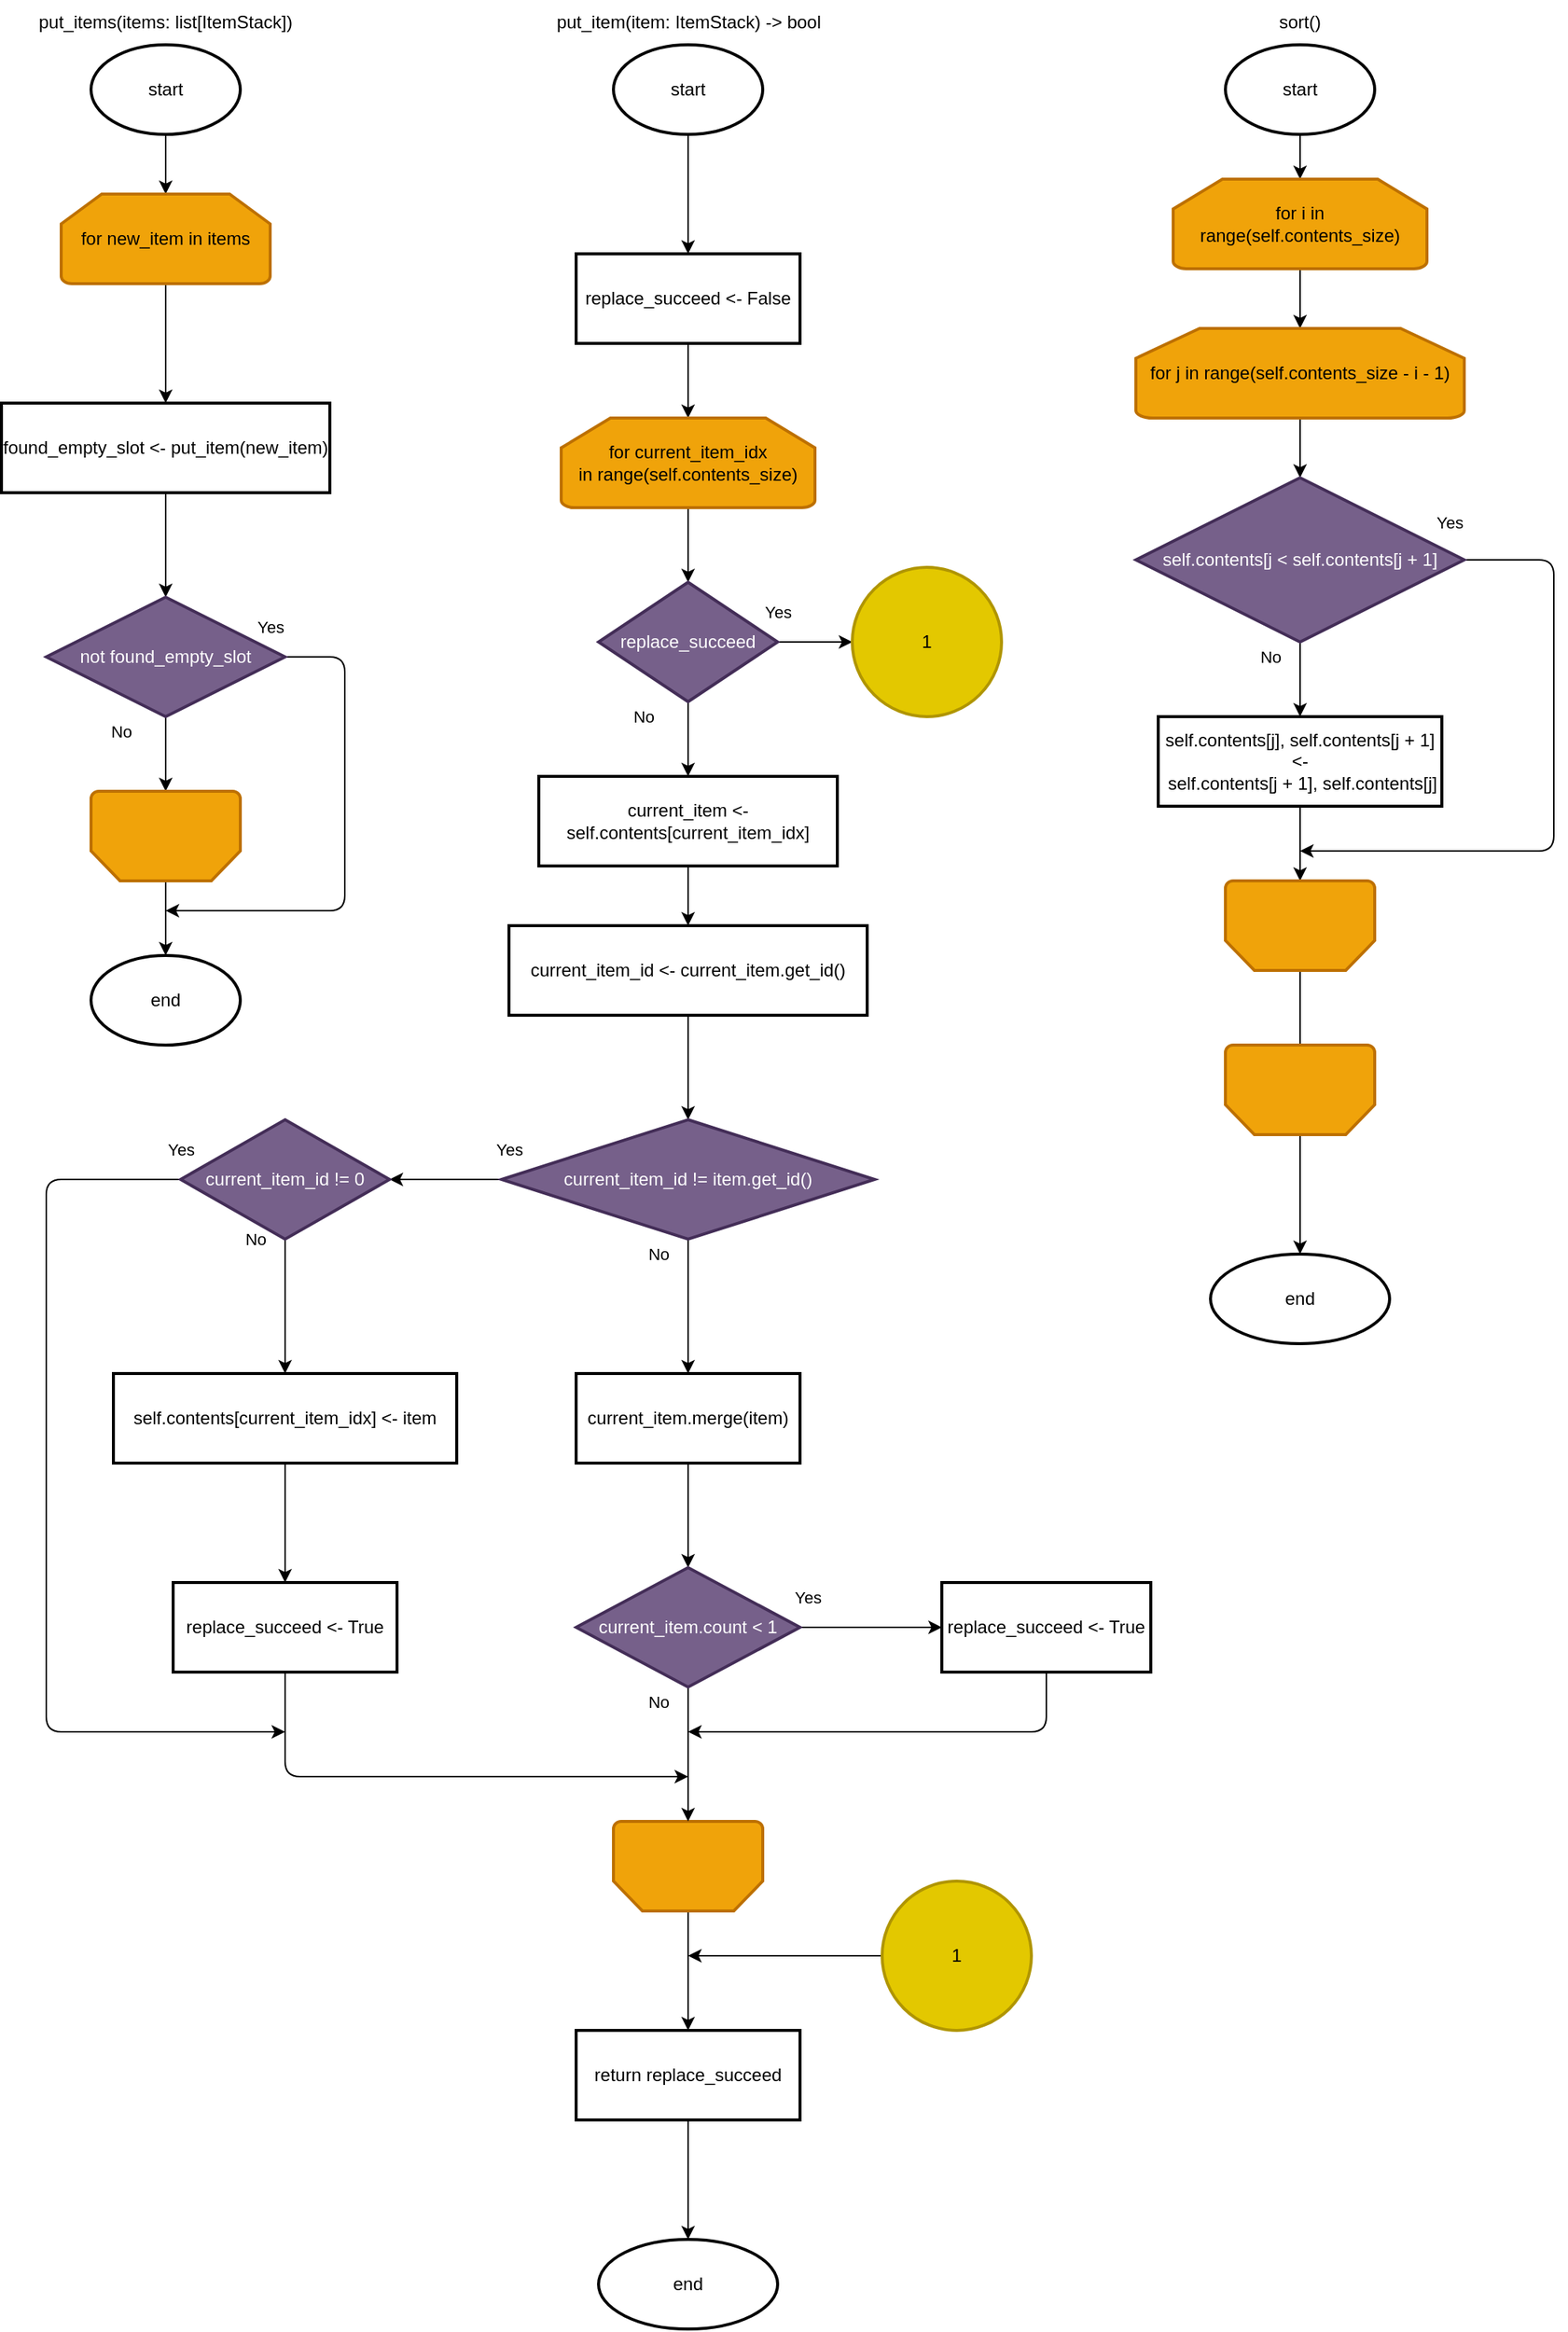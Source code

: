 <mxfile>
    <diagram id="w0V7NFNBufqjU6J19wqj" name="Page-1">
        <mxGraphModel dx="1118" dy="526" grid="1" gridSize="10" guides="1" tooltips="1" connect="1" arrows="1" fold="1" page="1" pageScale="1" pageWidth="850" pageHeight="1100" math="0" shadow="0">
            <root>
                <mxCell id="0"/>
                <mxCell id="1" parent="0"/>
                <mxCell id="75" style="edgeStyle=none;html=1;entryX=0.5;entryY=0;entryDx=0;entryDy=0;entryPerimeter=0;" parent="1" source="2" target="74" edge="1">
                    <mxGeometry relative="1" as="geometry"/>
                </mxCell>
                <mxCell id="2" value="start" style="strokeWidth=2;html=1;shape=mxgraph.flowchart.start_1;whiteSpace=wrap;" parent="1" vertex="1">
                    <mxGeometry x="80" y="80" width="100" height="60" as="geometry"/>
                </mxCell>
                <mxCell id="3" value="put_items(items: list[ItemStack])" style="text;html=1;strokeColor=none;fillColor=none;align=center;verticalAlign=middle;whiteSpace=wrap;rounded=0;" parent="1" vertex="1">
                    <mxGeometry x="35" y="50" width="190" height="30" as="geometry"/>
                </mxCell>
                <mxCell id="4" value="sort()" style="text;html=1;strokeColor=none;fillColor=none;align=center;verticalAlign=middle;whiteSpace=wrap;rounded=0;" parent="1" vertex="1">
                    <mxGeometry x="860" y="50" width="60" height="30" as="geometry"/>
                </mxCell>
                <mxCell id="9" style="edgeStyle=none;html=1;entryX=0.5;entryY=0;entryDx=0;entryDy=0;entryPerimeter=0;" parent="1" source="5" target="6" edge="1">
                    <mxGeometry relative="1" as="geometry"/>
                </mxCell>
                <mxCell id="5" value="start" style="strokeWidth=2;html=1;shape=mxgraph.flowchart.start_1;whiteSpace=wrap;" parent="1" vertex="1">
                    <mxGeometry x="840" y="80" width="100" height="60" as="geometry"/>
                </mxCell>
                <mxCell id="11" style="edgeStyle=none;html=1;entryX=0.5;entryY=0;entryDx=0;entryDy=0;entryPerimeter=0;" parent="1" source="6" target="10" edge="1">
                    <mxGeometry relative="1" as="geometry"/>
                </mxCell>
                <mxCell id="6" value="for i in range(self.contents_size)" style="strokeWidth=2;html=1;shape=mxgraph.flowchart.loop_limit;whiteSpace=wrap;fillColor=#f0a30a;fontColor=#000000;strokeColor=#BD7000;" parent="1" vertex="1">
                    <mxGeometry x="805" y="170" width="170" height="60" as="geometry"/>
                </mxCell>
                <mxCell id="13" value="" style="edgeStyle=none;html=1;" parent="1" source="10" target="12" edge="1">
                    <mxGeometry relative="1" as="geometry"/>
                </mxCell>
                <mxCell id="10" value="for j in range(self.contents_size - i - 1)" style="strokeWidth=2;html=1;shape=mxgraph.flowchart.loop_limit;whiteSpace=wrap;fillColor=#f0a30a;fontColor=#000000;strokeColor=#BD7000;" parent="1" vertex="1">
                    <mxGeometry x="780" y="270" width="220" height="60" as="geometry"/>
                </mxCell>
                <mxCell id="15" value="No" style="edgeStyle=none;html=1;" parent="1" source="12" target="14" edge="1">
                    <mxGeometry x="-0.6" y="-20" relative="1" as="geometry">
                        <mxPoint as="offset"/>
                    </mxGeometry>
                </mxCell>
                <mxCell id="20" value="Yes" style="edgeStyle=orthogonalEdgeStyle;html=1;" parent="1" source="12" edge="1">
                    <mxGeometry x="-1" y="27" relative="1" as="geometry">
                        <mxPoint x="890" y="620" as="targetPoint"/>
                        <Array as="points">
                            <mxPoint x="1060" y="425"/>
                        </Array>
                        <mxPoint x="-10" y="2" as="offset"/>
                    </mxGeometry>
                </mxCell>
                <mxCell id="12" value="self.contents[j &amp;lt; self.contents[j + 1]" style="rhombus;whiteSpace=wrap;html=1;strokeWidth=2;fillColor=#76608a;fontColor=#ffffff;strokeColor=#432D57;" parent="1" vertex="1">
                    <mxGeometry x="780" y="370" width="220" height="110" as="geometry"/>
                </mxCell>
                <mxCell id="17" style="edgeStyle=none;html=1;entryX=0.5;entryY=1;entryDx=0;entryDy=0;entryPerimeter=0;" parent="1" source="14" target="16" edge="1">
                    <mxGeometry relative="1" as="geometry"/>
                </mxCell>
                <mxCell id="14" value="self.contents[j], self.contents[j + 1] &amp;lt;-&lt;br&gt;&amp;nbsp;self.contents[j + 1], self.contents[j]" style="whiteSpace=wrap;html=1;strokeWidth=2;" parent="1" vertex="1">
                    <mxGeometry x="795" y="530" width="190" height="60" as="geometry"/>
                </mxCell>
                <mxCell id="19" style="edgeStyle=none;html=1;entryX=0.5;entryY=0;entryDx=0;entryDy=0;entryPerimeter=0;" parent="1" source="16" target="18" edge="1">
                    <mxGeometry relative="1" as="geometry"/>
                </mxCell>
                <mxCell id="16" value="" style="strokeWidth=2;html=1;shape=mxgraph.flowchart.loop_limit;whiteSpace=wrap;rotation=-180;fillColor=#f0a30a;fontColor=#000000;strokeColor=#BD7000;" parent="1" vertex="1">
                    <mxGeometry x="840" y="640" width="100" height="60" as="geometry"/>
                </mxCell>
                <mxCell id="22" value="" style="edgeStyle=orthogonalEdgeStyle;html=1;" parent="1" source="18" target="21" edge="1">
                    <mxGeometry relative="1" as="geometry"/>
                </mxCell>
                <mxCell id="18" value="" style="strokeWidth=2;html=1;shape=mxgraph.flowchart.loop_limit;whiteSpace=wrap;rotation=-180;fillColor=#f0a30a;fontColor=#000000;strokeColor=#BD7000;" parent="1" vertex="1">
                    <mxGeometry x="840" y="750" width="100" height="60" as="geometry"/>
                </mxCell>
                <mxCell id="21" value="end" style="ellipse;whiteSpace=wrap;html=1;strokeWidth=2;" parent="1" vertex="1">
                    <mxGeometry x="830" y="890" width="120" height="60" as="geometry"/>
                </mxCell>
                <mxCell id="57" value="" style="edgeStyle=none;html=1;" parent="1" source="54" target="56" edge="1">
                    <mxGeometry relative="1" as="geometry"/>
                </mxCell>
                <mxCell id="54" value="start" style="strokeWidth=2;html=1;shape=mxgraph.flowchart.start_1;whiteSpace=wrap;" parent="1" vertex="1">
                    <mxGeometry x="430" y="80" width="100" height="60" as="geometry"/>
                </mxCell>
                <mxCell id="55" value="put_item(item: ItemStack) -&amp;gt; bool" style="text;html=1;strokeColor=none;fillColor=none;align=center;verticalAlign=middle;whiteSpace=wrap;rounded=0;" parent="1" vertex="1">
                    <mxGeometry x="387.5" y="50" width="185" height="30" as="geometry"/>
                </mxCell>
                <mxCell id="59" style="edgeStyle=none;html=1;entryX=0.5;entryY=0;entryDx=0;entryDy=0;entryPerimeter=0;" parent="1" source="56" target="58" edge="1">
                    <mxGeometry relative="1" as="geometry"/>
                </mxCell>
                <mxCell id="56" value="replace_succeed &amp;lt;- False" style="whiteSpace=wrap;html=1;strokeWidth=2;" parent="1" vertex="1">
                    <mxGeometry x="405" y="220" width="150" height="60" as="geometry"/>
                </mxCell>
                <mxCell id="88" value="" style="edgeStyle=orthogonalEdgeStyle;html=1;" parent="1" source="58" target="87" edge="1">
                    <mxGeometry relative="1" as="geometry"/>
                </mxCell>
                <mxCell id="58" value="for current_item_idx&lt;br&gt;in range(self.contents_size)" style="strokeWidth=2;html=1;shape=mxgraph.flowchart.loop_limit;whiteSpace=wrap;fillColor=#f0a30a;fontColor=#000000;strokeColor=#BD7000;" parent="1" vertex="1">
                    <mxGeometry x="395" y="330" width="170" height="60" as="geometry"/>
                </mxCell>
                <mxCell id="95" value="" style="edgeStyle=none;html=1;" parent="1" source="60" target="94" edge="1">
                    <mxGeometry relative="1" as="geometry"/>
                </mxCell>
                <mxCell id="60" value="current_item_id &amp;lt;- current_item.get_id()" style="whiteSpace=wrap;html=1;strokeWidth=2;" parent="1" vertex="1">
                    <mxGeometry x="360" y="670" width="240" height="60" as="geometry"/>
                </mxCell>
                <mxCell id="71" value="" style="edgeStyle=none;html=1;" parent="1" source="68" target="70" edge="1">
                    <mxGeometry relative="1" as="geometry"/>
                </mxCell>
                <mxCell id="68" value="" style="strokeWidth=2;html=1;shape=mxgraph.flowchart.loop_limit;whiteSpace=wrap;rotation=-180;fillColor=#f0a30a;fontColor=#000000;strokeColor=#BD7000;" parent="1" vertex="1">
                    <mxGeometry x="430" y="1270" width="100" height="60" as="geometry"/>
                </mxCell>
                <mxCell id="73" value="" style="edgeStyle=none;html=1;" parent="1" source="70" target="72" edge="1">
                    <mxGeometry relative="1" as="geometry"/>
                </mxCell>
                <mxCell id="70" value="return replace_succeed" style="whiteSpace=wrap;html=1;strokeWidth=2;" parent="1" vertex="1">
                    <mxGeometry x="405" y="1410" width="150" height="60" as="geometry"/>
                </mxCell>
                <mxCell id="72" value="end" style="ellipse;whiteSpace=wrap;html=1;strokeWidth=2;" parent="1" vertex="1">
                    <mxGeometry x="420" y="1550" width="120" height="60" as="geometry"/>
                </mxCell>
                <mxCell id="77" value="" style="edgeStyle=none;html=1;" parent="1" source="74" target="76" edge="1">
                    <mxGeometry relative="1" as="geometry"/>
                </mxCell>
                <mxCell id="74" value="for new_item in items" style="strokeWidth=2;html=1;shape=mxgraph.flowchart.loop_limit;whiteSpace=wrap;fillColor=#f0a30a;fontColor=#000000;strokeColor=#BD7000;" parent="1" vertex="1">
                    <mxGeometry x="60" y="180" width="140" height="60" as="geometry"/>
                </mxCell>
                <mxCell id="79" value="" style="edgeStyle=none;html=1;" parent="1" source="76" target="78" edge="1">
                    <mxGeometry relative="1" as="geometry"/>
                </mxCell>
                <mxCell id="76" value="found_empty_slot &amp;lt;- put_item(new_item)" style="whiteSpace=wrap;html=1;strokeWidth=2;" parent="1" vertex="1">
                    <mxGeometry x="20" y="320" width="220" height="60" as="geometry"/>
                </mxCell>
                <mxCell id="84" value="Yes" style="edgeStyle=orthogonalEdgeStyle;html=1;" parent="1" source="78" edge="1">
                    <mxGeometry x="-1" y="22" relative="1" as="geometry">
                        <mxPoint x="130" y="660" as="targetPoint"/>
                        <Array as="points">
                            <mxPoint x="250" y="490"/>
                        </Array>
                        <mxPoint x="-10" y="2" as="offset"/>
                    </mxGeometry>
                </mxCell>
                <mxCell id="85" value="No" style="edgeStyle=orthogonalEdgeStyle;html=1;entryX=0.5;entryY=1;entryDx=0;entryDy=0;entryPerimeter=0;" parent="1" source="78" target="80" edge="1">
                    <mxGeometry x="-0.6" y="-30" relative="1" as="geometry">
                        <mxPoint as="offset"/>
                    </mxGeometry>
                </mxCell>
                <mxCell id="78" value="not found_empty_slot" style="rhombus;whiteSpace=wrap;html=1;strokeWidth=2;fillColor=#76608a;fontColor=#ffffff;strokeColor=#432D57;" parent="1" vertex="1">
                    <mxGeometry x="50" y="450" width="160" height="80" as="geometry"/>
                </mxCell>
                <mxCell id="83" style="edgeStyle=none;html=1;entryX=0.5;entryY=0;entryDx=0;entryDy=0;entryPerimeter=0;" parent="1" source="80" target="82" edge="1">
                    <mxGeometry relative="1" as="geometry"/>
                </mxCell>
                <mxCell id="80" value="" style="strokeWidth=2;html=1;shape=mxgraph.flowchart.loop_limit;whiteSpace=wrap;rotation=-180;fillColor=#f0a30a;fontColor=#000000;strokeColor=#BD7000;" parent="1" vertex="1">
                    <mxGeometry x="80" y="580" width="100" height="60" as="geometry"/>
                </mxCell>
                <mxCell id="82" value="end" style="strokeWidth=2;html=1;shape=mxgraph.flowchart.start_1;whiteSpace=wrap;" parent="1" vertex="1">
                    <mxGeometry x="80" y="690" width="100" height="60" as="geometry"/>
                </mxCell>
                <mxCell id="89" value="No" style="edgeStyle=orthogonalEdgeStyle;html=1;entryX=0.5;entryY=0;entryDx=0;entryDy=0;" parent="1" source="87" target="107" edge="1">
                    <mxGeometry x="-0.6" y="-30" relative="1" as="geometry">
                        <mxPoint as="offset"/>
                        <mxPoint x="480" y="570" as="targetPoint"/>
                    </mxGeometry>
                </mxCell>
                <mxCell id="90" value="Yes" style="edgeStyle=orthogonalEdgeStyle;html=1;entryX=0;entryY=0.5;entryDx=0;entryDy=0;entryPerimeter=0;" parent="1" source="87" target="91" edge="1">
                    <mxGeometry x="-1" y="20" relative="1" as="geometry">
                        <mxPoint x="590" y="480" as="targetPoint"/>
                        <mxPoint as="offset"/>
                    </mxGeometry>
                </mxCell>
                <mxCell id="87" value="replace_succeed" style="rhombus;whiteSpace=wrap;html=1;fillColor=#76608a;strokeColor=#432D57;fontColor=#ffffff;strokeWidth=2;" parent="1" vertex="1">
                    <mxGeometry x="420" y="440" width="120" height="80" as="geometry"/>
                </mxCell>
                <mxCell id="91" value="1" style="strokeWidth=2;html=1;shape=mxgraph.flowchart.start_2;whiteSpace=wrap;fillColor=#e3c800;fontColor=#000000;strokeColor=#B09500;" parent="1" vertex="1">
                    <mxGeometry x="590" y="430" width="100" height="100" as="geometry"/>
                </mxCell>
                <mxCell id="93" style="edgeStyle=orthogonalEdgeStyle;html=1;" parent="1" source="92" edge="1">
                    <mxGeometry relative="1" as="geometry">
                        <mxPoint x="480" y="1360" as="targetPoint"/>
                    </mxGeometry>
                </mxCell>
                <mxCell id="92" value="1" style="strokeWidth=2;html=1;shape=mxgraph.flowchart.start_2;whiteSpace=wrap;fillColor=#e3c800;fontColor=#000000;strokeColor=#B09500;" parent="1" vertex="1">
                    <mxGeometry x="610" y="1310" width="100" height="100" as="geometry"/>
                </mxCell>
                <mxCell id="136" value="Yes" style="edgeStyle=none;html=1;entryX=1;entryY=0.5;entryDx=0;entryDy=0;" parent="1" source="94" target="96" edge="1">
                    <mxGeometry x="-1" y="-21" relative="1" as="geometry">
                        <mxPoint x="5" y="1" as="offset"/>
                    </mxGeometry>
                </mxCell>
                <mxCell id="141" value="No" style="edgeStyle=none;html=1;" parent="1" source="94" target="140" edge="1">
                    <mxGeometry x="-0.778" y="-20" relative="1" as="geometry">
                        <mxPoint as="offset"/>
                    </mxGeometry>
                </mxCell>
                <mxCell id="94" value="current_item_id != item.get_id()" style="rhombus;whiteSpace=wrap;html=1;strokeWidth=2;fillColor=#76608a;fontColor=#ffffff;strokeColor=#432D57;" parent="1" vertex="1">
                    <mxGeometry x="355" y="800" width="250" height="80" as="geometry"/>
                </mxCell>
                <mxCell id="99" value="No" style="edgeStyle=none;html=1;" parent="1" source="96" target="98" edge="1">
                    <mxGeometry x="-1" y="-20" relative="1" as="geometry">
                        <mxPoint as="offset"/>
                    </mxGeometry>
                </mxCell>
                <mxCell id="104" value="Yes" style="edgeStyle=orthogonalEdgeStyle;html=1;" parent="1" source="96" edge="1">
                    <mxGeometry x="-1" y="-20" relative="1" as="geometry">
                        <mxPoint x="210" y="1210" as="targetPoint"/>
                        <Array as="points">
                            <mxPoint x="50" y="840"/>
                        </Array>
                        <mxPoint as="offset"/>
                    </mxGeometry>
                </mxCell>
                <mxCell id="96" value="current_item_id != 0" style="rhombus;whiteSpace=wrap;html=1;strokeWidth=2;fillColor=#76608a;fontColor=#ffffff;strokeColor=#432D57;" parent="1" vertex="1">
                    <mxGeometry x="140" y="800" width="140" height="80" as="geometry"/>
                </mxCell>
                <mxCell id="101" value="" style="edgeStyle=none;html=1;" parent="1" source="98" target="100" edge="1">
                    <mxGeometry relative="1" as="geometry"/>
                </mxCell>
                <mxCell id="98" value="self.contents[current_item_idx] &amp;lt;- item" style="whiteSpace=wrap;html=1;strokeWidth=2;" parent="1" vertex="1">
                    <mxGeometry x="95" y="970" width="230" height="60" as="geometry"/>
                </mxCell>
                <mxCell id="139" style="edgeStyle=orthogonalEdgeStyle;html=1;" parent="1" source="100" edge="1">
                    <mxGeometry relative="1" as="geometry">
                        <mxPoint x="480" y="1240" as="targetPoint"/>
                        <Array as="points">
                            <mxPoint x="210" y="1240"/>
                            <mxPoint x="480" y="1240"/>
                        </Array>
                    </mxGeometry>
                </mxCell>
                <mxCell id="100" value="replace_succeed &amp;lt;- True" style="whiteSpace=wrap;html=1;strokeWidth=2;" parent="1" vertex="1">
                    <mxGeometry x="135" y="1110" width="150" height="60" as="geometry"/>
                </mxCell>
                <mxCell id="109" style="edgeStyle=none;html=1;entryX=0.5;entryY=0;entryDx=0;entryDy=0;" parent="1" source="107" target="60" edge="1">
                    <mxGeometry relative="1" as="geometry"/>
                </mxCell>
                <mxCell id="107" value="current_item &amp;lt;- self.contents[current_item_idx]" style="whiteSpace=wrap;html=1;strokeWidth=2;" parent="1" vertex="1">
                    <mxGeometry x="380" y="570" width="200" height="60" as="geometry"/>
                </mxCell>
                <mxCell id="143" value="" style="edgeStyle=none;html=1;" parent="1" source="140" target="142" edge="1">
                    <mxGeometry relative="1" as="geometry"/>
                </mxCell>
                <mxCell id="140" value="current_item.merge(item)" style="whiteSpace=wrap;html=1;strokeWidth=2;" parent="1" vertex="1">
                    <mxGeometry x="405" y="970" width="150" height="60" as="geometry"/>
                </mxCell>
                <mxCell id="145" value="Yes" style="edgeStyle=none;html=1;" parent="1" source="142" target="144" edge="1">
                    <mxGeometry x="-0.895" y="20" relative="1" as="geometry">
                        <mxPoint as="offset"/>
                    </mxGeometry>
                </mxCell>
                <mxCell id="146" value="No" style="edgeStyle=none;html=1;entryX=0.5;entryY=1;entryDx=0;entryDy=0;entryPerimeter=0;" parent="1" source="142" target="68" edge="1">
                    <mxGeometry x="-0.778" y="-20" relative="1" as="geometry">
                        <mxPoint x="480" y="1460" as="targetPoint"/>
                        <mxPoint as="offset"/>
                    </mxGeometry>
                </mxCell>
                <mxCell id="142" value="current_item.count &amp;lt; 1" style="rhombus;whiteSpace=wrap;html=1;strokeWidth=2;fillColor=#76608a;fontColor=#ffffff;strokeColor=#432D57;" parent="1" vertex="1">
                    <mxGeometry x="405" y="1100" width="150" height="80" as="geometry"/>
                </mxCell>
                <mxCell id="147" style="edgeStyle=none;html=1;" parent="1" source="144" edge="1">
                    <mxGeometry relative="1" as="geometry">
                        <mxPoint x="480" y="1210" as="targetPoint"/>
                        <Array as="points">
                            <mxPoint x="720" y="1210"/>
                        </Array>
                    </mxGeometry>
                </mxCell>
                <mxCell id="144" value="replace_succeed &amp;lt;- True" style="whiteSpace=wrap;html=1;strokeWidth=2;" parent="1" vertex="1">
                    <mxGeometry x="650" y="1110" width="140" height="60" as="geometry"/>
                </mxCell>
            </root>
        </mxGraphModel>
    </diagram>
</mxfile>